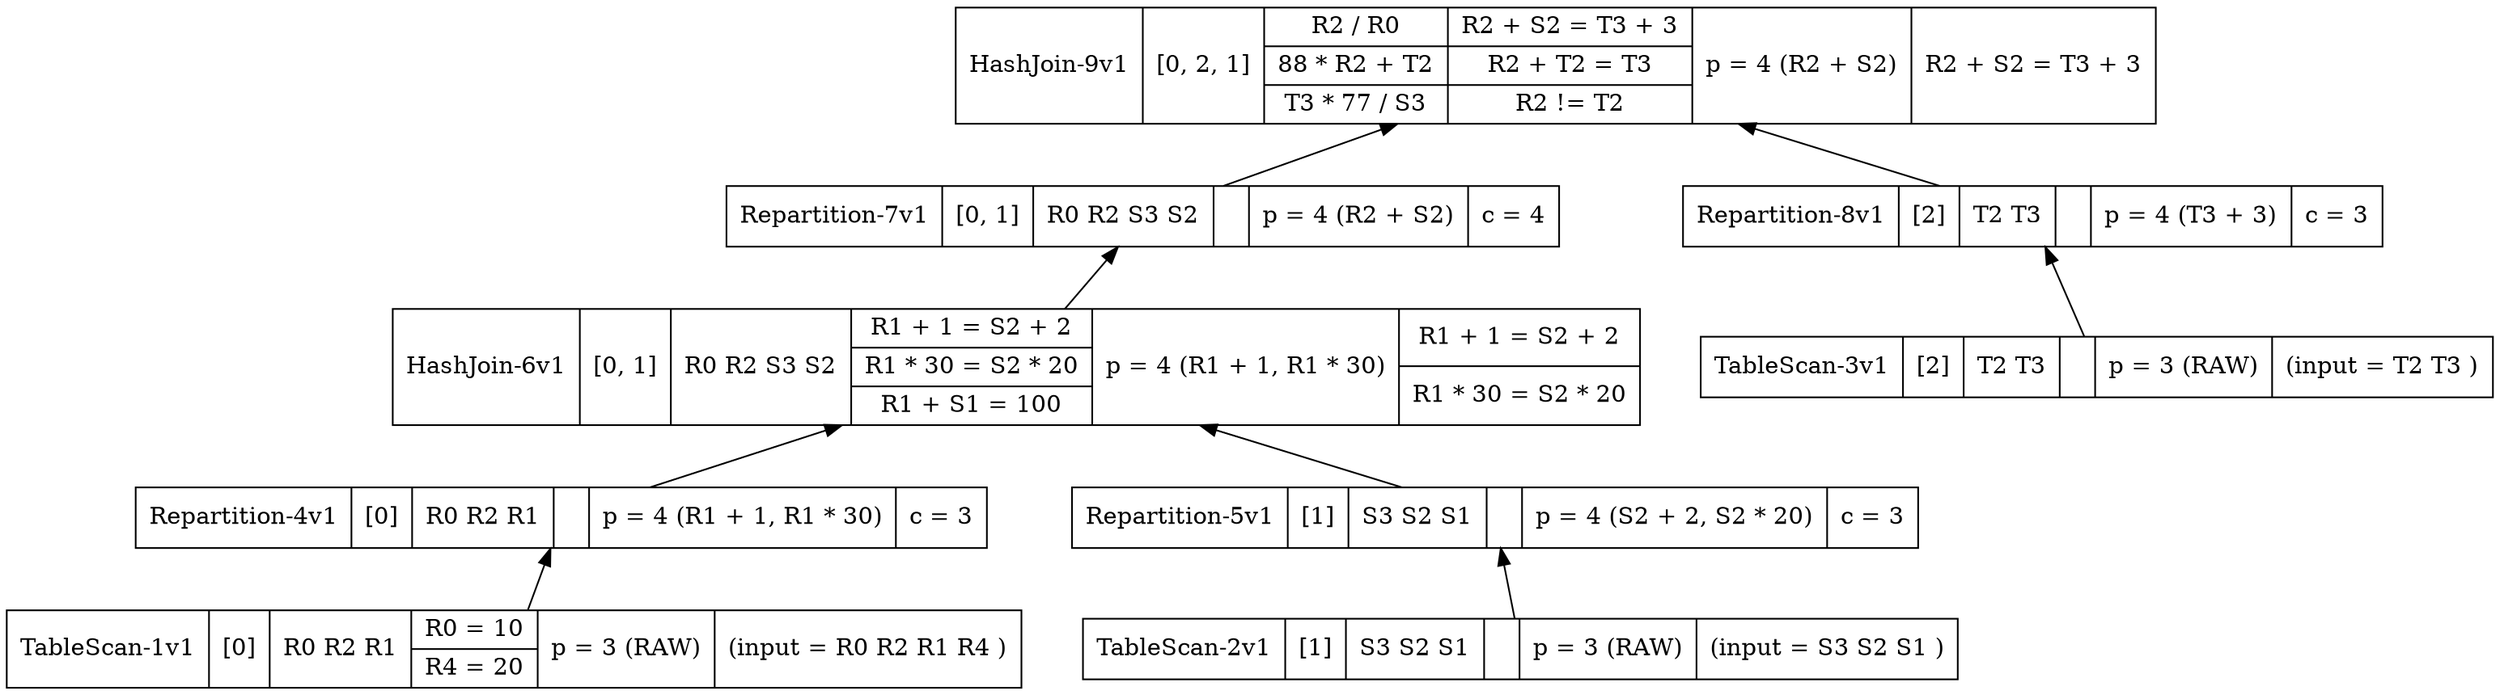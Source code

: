 digraph example1 {
    node [shape=record];
    rankdir=BT;
    nodesep=0.5;
    ordering="in";
    lopkeyLOPKey7v1 -> lopkeyLOPKey9v1;
    lopkeyLOPKey6v1 -> lopkeyLOPKey7v1;
    lopkeyLOPKey4v1 -> lopkeyLOPKey6v1;
    lopkeyLOPKey1v1 -> lopkeyLOPKey4v1;
    lopkeyLOPKey1v1[label="TableScan-1v1|[0]|R0 R2 R1 |{R0 = 10|R4 = 20}|p = 3 (RAW)|(input = R0 R2 R1 R4 )"];
    lopkeyLOPKey4v1[label="Repartition-4v1|[0]|R0 R2 R1 |{}|p = 4 (R1 + 1, R1 * 30)|c = 3"];
    lopkeyLOPKey5v1 -> lopkeyLOPKey6v1;
    lopkeyLOPKey2v1 -> lopkeyLOPKey5v1;
    lopkeyLOPKey2v1[label="TableScan-2v1|[1]|S3 S2 S1 |{}|p = 3 (RAW)|(input = S3 S2 S1 )"];
    lopkeyLOPKey5v1[label="Repartition-5v1|[1]|S3 S2 S1 |{}|p = 4 (S2 + 2, S2 * 20)|c = 3"];
    lopkeyLOPKey6v1[label="HashJoin-6v1|[0, 1]|R0 R2 S3 S2 |{R1 + 1 = S2 + 2|R1 * 30 = S2 * 20|R1 + S1 = 100}|p = 4 (R1 + 1, R1 * 30)|{R1 + 1 = S2 + 2|R1 * 30 = S2 * 20}"];
    lopkeyLOPKey7v1[label="Repartition-7v1|[0, 1]|R0 R2 S3 S2 |{}|p = 4 (R2 + S2)|c = 4"];
    lopkeyLOPKey8v1 -> lopkeyLOPKey9v1;
    lopkeyLOPKey3v1 -> lopkeyLOPKey8v1;
    lopkeyLOPKey3v1[label="TableScan-3v1|[2]|T2 T3 |{}|p = 3 (RAW)|(input = T2 T3 )"];
    lopkeyLOPKey8v1[label="Repartition-8v1|[2]|T2 T3 |{}|p = 4 (T3 + 3)|c = 3"];
    lopkeyLOPKey9v1[label="HashJoin-9v1|[0, 2, 1]|{R2 / R0|88 * R2 + T2|T3 * 77 / S3}|{R2 + S2 = T3 + 3|R2 + T2 = T3|R2 != T2}|p = 4 (R2 + S2)|{R2 + S2 = T3 + 3}"];
}
